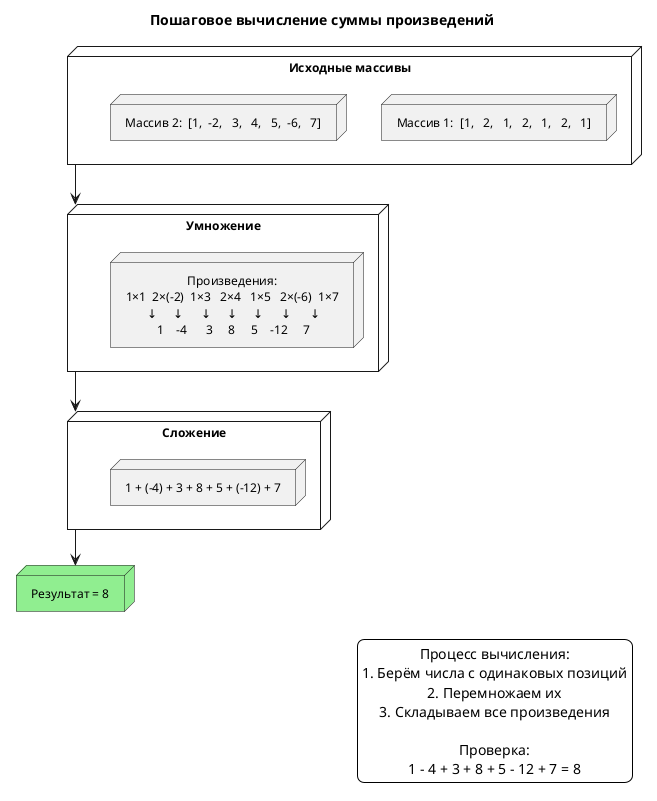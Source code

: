 @startuml
title Пошаговое вычисление суммы произведений
skinparam backgroundColor white
skinparam {
    defaultFontSize 12
    defaultTextAlignment center
}

node "Исходные массивы" as start {
    node "Массив 1:  [1,   2,   1,   2,   1,   2,   1]" as arr1
    node "Массив 2:  [1,  -2,   3,   4,   5,  -6,   7]" as arr2
}

node "Умножение" as mult {
    node "Произведения:\n1×1  2×(-2)  1×3   2×4   1×5   2×(-6)  1×7\n ↓     ↓      ↓     ↓     ↓      ↓      ↓\n 1    -4      3     8     5    -12     7" as products
}

node "Сложение" as sum {
    node "1 + (-4) + 3 + 8 + 5 + (-12) + 7" as addition
}

node "Результат = 8" as result #LightGreen

start -down-> mult
mult -down-> sum
sum -down-> result

legend right
    Процесс вычисления:
    1. Берём числа с одинаковых позиций
    2. Перемножаем их
    3. Складываем все произведения
    
    Проверка:
    1 - 4 + 3 + 8 + 5 - 12 + 7 = 8
end legend

@enduml

